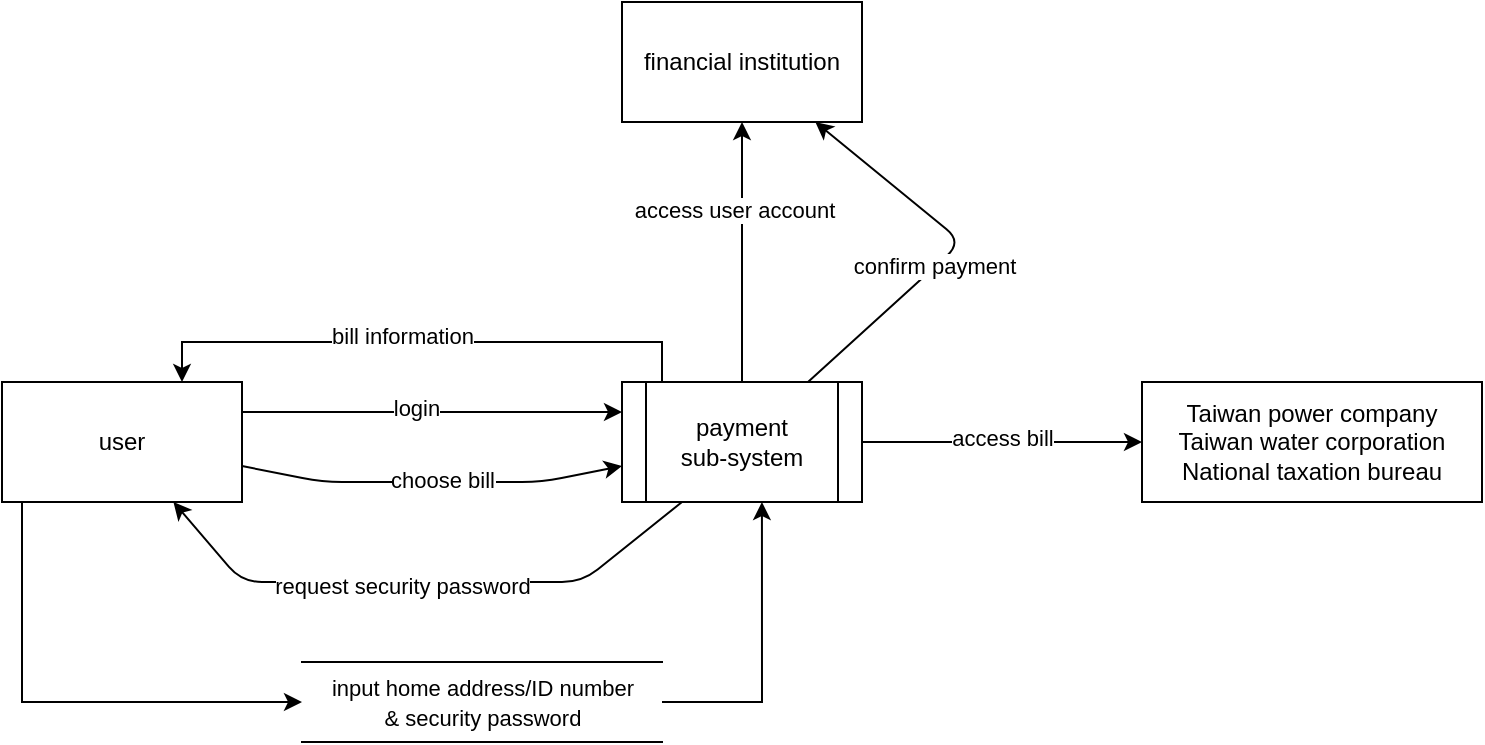<mxfile version="13.2.1" type="device"><diagram id="epA0fh-U9QPs7vuFcVwy" name="Page-1"><mxGraphModel dx="1038" dy="499" grid="1" gridSize="10" guides="1" tooltips="1" connect="1" arrows="1" fold="1" page="1" pageScale="1" pageWidth="827" pageHeight="1169" math="0" shadow="0"><root><mxCell id="0"/><mxCell id="1" parent="0"/><mxCell id="cNz1vZZhno8M7fNKJ7Js-20" style="edgeStyle=orthogonalEdgeStyle;rounded=0;orthogonalLoop=1;jettySize=auto;html=1;exitX=1;exitY=0.5;exitDx=0;exitDy=0;entryX=0;entryY=0.5;entryDx=0;entryDy=0;" parent="1" source="cNz1vZZhno8M7fNKJ7Js-22" target="cNz1vZZhno8M7fNKJ7Js-32" edge="1"><mxGeometry relative="1" as="geometry"/></mxCell><mxCell id="cNz1vZZhno8M7fNKJ7Js-46" value="access bill" style="edgeLabel;html=1;align=center;verticalAlign=middle;resizable=0;points=[];" parent="cNz1vZZhno8M7fNKJ7Js-20" vertex="1" connectable="0"><mxGeometry x="-0.249" y="2" relative="1" as="geometry"><mxPoint x="17" as="offset"/></mxGeometry></mxCell><mxCell id="cNz1vZZhno8M7fNKJ7Js-36" style="edgeStyle=orthogonalEdgeStyle;rounded=0;orthogonalLoop=1;jettySize=auto;html=1;" parent="1" source="cNz1vZZhno8M7fNKJ7Js-25" target="cNz1vZZhno8M7fNKJ7Js-40" edge="1"><mxGeometry relative="1" as="geometry"><Array as="points"><mxPoint x="40" y="420"/></Array></mxGeometry></mxCell><mxCell id="cNz1vZZhno8M7fNKJ7Js-25" value="user" style="rounded=0;whiteSpace=wrap;html=1;" parent="1" vertex="1"><mxGeometry x="30" y="260" width="120" height="60" as="geometry"/></mxCell><mxCell id="cNz1vZZhno8M7fNKJ7Js-26" value="" style="endArrow=classic;html=1;exitX=1;exitY=0.25;exitDx=0;exitDy=0;entryX=0;entryY=0.25;entryDx=0;entryDy=0;" parent="1" source="cNz1vZZhno8M7fNKJ7Js-25" target="cNz1vZZhno8M7fNKJ7Js-22" edge="1"><mxGeometry width="50" height="50" relative="1" as="geometry"><mxPoint x="190" y="230" as="sourcePoint"/><mxPoint x="240" y="180" as="targetPoint"/></mxGeometry></mxCell><mxCell id="cNz1vZZhno8M7fNKJ7Js-27" value="login" style="edgeLabel;html=1;align=center;verticalAlign=middle;resizable=0;points=[];" parent="cNz1vZZhno8M7fNKJ7Js-26" vertex="1" connectable="0"><mxGeometry x="-0.451" y="2" relative="1" as="geometry"><mxPoint x="35" as="offset"/></mxGeometry></mxCell><mxCell id="cNz1vZZhno8M7fNKJ7Js-47" style="edgeStyle=orthogonalEdgeStyle;rounded=0;orthogonalLoop=1;jettySize=auto;html=1;entryX=0.75;entryY=0;entryDx=0;entryDy=0;" parent="1" source="cNz1vZZhno8M7fNKJ7Js-22" target="cNz1vZZhno8M7fNKJ7Js-25" edge="1"><mxGeometry relative="1" as="geometry"><Array as="points"><mxPoint x="360" y="240"/><mxPoint x="120" y="240"/></Array></mxGeometry></mxCell><mxCell id="cNz1vZZhno8M7fNKJ7Js-48" value="bill information" style="edgeLabel;html=1;align=center;verticalAlign=middle;resizable=0;points=[];" parent="cNz1vZZhno8M7fNKJ7Js-47" vertex="1" connectable="0"><mxGeometry x="-0.334" y="-3" relative="1" as="geometry"><mxPoint x="-57" as="offset"/></mxGeometry></mxCell><mxCell id="cNz1vZZhno8M7fNKJ7Js-32" value="Taiwan power company&lt;br&gt;Taiwan water corporation&lt;br&gt;National taxation bureau" style="rounded=0;whiteSpace=wrap;html=1;" parent="1" vertex="1"><mxGeometry x="600" y="260" width="170" height="60" as="geometry"/></mxCell><mxCell id="cNz1vZZhno8M7fNKJ7Js-43" style="edgeStyle=orthogonalEdgeStyle;rounded=0;orthogonalLoop=1;jettySize=auto;html=1;exitX=1;exitY=0.5;exitDx=0;exitDy=0;entryX=0.583;entryY=1;entryDx=0;entryDy=0;entryPerimeter=0;" parent="1" source="cNz1vZZhno8M7fNKJ7Js-40" target="cNz1vZZhno8M7fNKJ7Js-22" edge="1"><mxGeometry relative="1" as="geometry"/></mxCell><mxCell id="cNz1vZZhno8M7fNKJ7Js-40" value="&lt;span style=&quot;color: rgb(0 , 0 , 0) ; font-family: &amp;#34;helvetica&amp;#34; ; font-size: 11px ; font-style: normal ; font-weight: 400 ; letter-spacing: normal ; text-align: center ; text-indent: 0px ; text-transform: none ; word-spacing: 0px ; background-color: rgb(255 , 255 , 255) ; float: none ; display: inline&quot;&gt;input home address/ID number&lt;br&gt;&amp;amp; security password&lt;/span&gt;" style="html=1;dashed=0;whitespace=wrap;shape=partialRectangle;right=0;left=0;" parent="1" vertex="1"><mxGeometry x="180" y="400" width="180" height="40" as="geometry"/></mxCell><mxCell id="dTpYbLB0fT8pJuRk58cw-2" value="financial institution" style="rounded=0;whiteSpace=wrap;html=1;" parent="1" vertex="1"><mxGeometry x="340" y="70" width="120" height="60" as="geometry"/></mxCell><mxCell id="dTpYbLB0fT8pJuRk58cw-3" value="" style="endArrow=classic;html=1;" parent="1" source="cNz1vZZhno8M7fNKJ7Js-22" edge="1"><mxGeometry width="50" height="50" relative="1" as="geometry"><mxPoint x="390" y="310" as="sourcePoint"/><mxPoint x="440" y="260" as="targetPoint"/></mxGeometry></mxCell><mxCell id="dTpYbLB0fT8pJuRk58cw-5" style="edgeStyle=orthogonalEdgeStyle;rounded=0;orthogonalLoop=1;jettySize=auto;html=1;exitX=0.5;exitY=0;exitDx=0;exitDy=0;" parent="1" source="cNz1vZZhno8M7fNKJ7Js-22" target="dTpYbLB0fT8pJuRk58cw-2" edge="1"><mxGeometry relative="1" as="geometry"/></mxCell><mxCell id="dTpYbLB0fT8pJuRk58cw-6" value="access user account" style="edgeLabel;html=1;align=center;verticalAlign=middle;resizable=0;points=[];" parent="dTpYbLB0fT8pJuRk58cw-5" vertex="1" connectable="0"><mxGeometry x="0.332" y="2" relative="1" as="geometry"><mxPoint x="-2" as="offset"/></mxGeometry></mxCell><mxCell id="cNz1vZZhno8M7fNKJ7Js-22" value="payment &lt;br&gt;sub-system" style="shape=process;whiteSpace=wrap;html=1;backgroundOutline=1;" parent="1" vertex="1"><mxGeometry x="340" y="260" width="120" height="60" as="geometry"/></mxCell><mxCell id="GHurjHpalCNJD9J1SXTV-1" value="" style="endArrow=classic;html=1;" edge="1" parent="1" source="cNz1vZZhno8M7fNKJ7Js-22" target="dTpYbLB0fT8pJuRk58cw-2"><mxGeometry width="50" height="50" relative="1" as="geometry"><mxPoint x="530" y="210" as="sourcePoint"/><mxPoint x="500" y="140" as="targetPoint"/><Array as="points"><mxPoint x="510" y="190"/></Array></mxGeometry></mxCell><mxCell id="GHurjHpalCNJD9J1SXTV-2" value="confirm payment" style="edgeLabel;html=1;align=center;verticalAlign=middle;resizable=0;points=[];" vertex="1" connectable="0" parent="GHurjHpalCNJD9J1SXTV-1"><mxGeometry x="-0.137" y="1" relative="1" as="geometry"><mxPoint as="offset"/></mxGeometry></mxCell><mxCell id="GHurjHpalCNJD9J1SXTV-3" value="" style="endArrow=classic;html=1;" edge="1" parent="1" source="cNz1vZZhno8M7fNKJ7Js-25" target="cNz1vZZhno8M7fNKJ7Js-22"><mxGeometry width="50" height="50" relative="1" as="geometry"><mxPoint x="110" y="390" as="sourcePoint"/><mxPoint x="160" y="340" as="targetPoint"/><Array as="points"><mxPoint x="190" y="310"/><mxPoint x="300" y="310"/></Array></mxGeometry></mxCell><mxCell id="GHurjHpalCNJD9J1SXTV-4" value="choose bill" style="edgeLabel;html=1;align=center;verticalAlign=middle;resizable=0;points=[];" vertex="1" connectable="0" parent="GHurjHpalCNJD9J1SXTV-3"><mxGeometry x="-0.305" y="1" relative="1" as="geometry"><mxPoint x="33.79" as="offset"/></mxGeometry></mxCell><mxCell id="GHurjHpalCNJD9J1SXTV-5" value="" style="endArrow=classic;html=1;exitX=0.25;exitY=1;exitDx=0;exitDy=0;" edge="1" parent="1" source="cNz1vZZhno8M7fNKJ7Js-22" target="cNz1vZZhno8M7fNKJ7Js-25"><mxGeometry width="50" height="50" relative="1" as="geometry"><mxPoint x="210" y="380" as="sourcePoint"/><mxPoint x="260" y="330" as="targetPoint"/><Array as="points"><mxPoint x="320" y="360"/><mxPoint x="150" y="360"/></Array></mxGeometry></mxCell><mxCell id="GHurjHpalCNJD9J1SXTV-6" value="request security password" style="edgeLabel;html=1;align=center;verticalAlign=middle;resizable=0;points=[];" vertex="1" connectable="0" parent="GHurjHpalCNJD9J1SXTV-5"><mxGeometry x="0.327" y="2" relative="1" as="geometry"><mxPoint x="35.97" as="offset"/></mxGeometry></mxCell></root></mxGraphModel></diagram></mxfile>